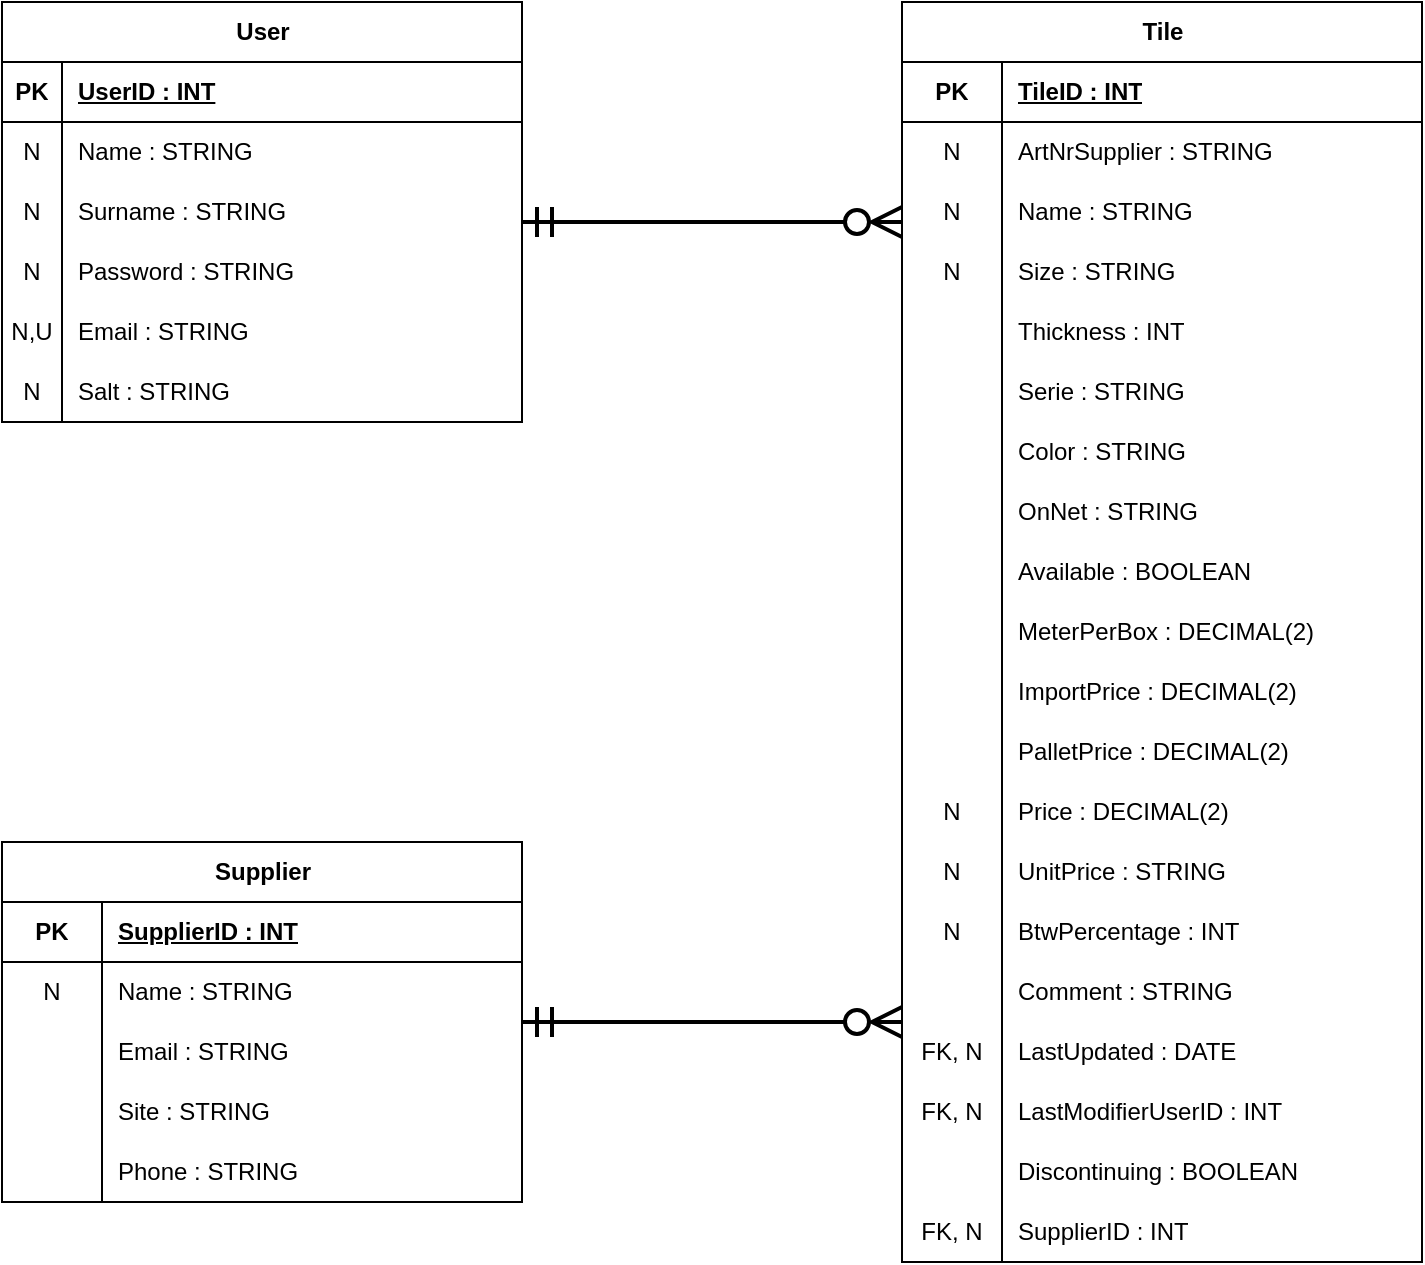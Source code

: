 <mxfile version="21.8.1" type="device" pages="2">
  <diagram id="mONqnpf4Y58-_6r568Pm" name="DBO">
    <mxGraphModel dx="1687" dy="892" grid="1" gridSize="10" guides="1" tooltips="1" connect="1" arrows="1" fold="1" page="1" pageScale="1" pageWidth="850" pageHeight="1100" math="0" shadow="0">
      <root>
        <mxCell id="0" />
        <mxCell id="1" parent="0" />
        <mxCell id="lxmhpxsaurGUJbVyjQE0-1" value="User&lt;br&gt;" style="shape=table;startSize=30;container=1;collapsible=1;childLayout=tableLayout;fixedRows=1;rowLines=0;fontStyle=1;align=center;resizeLast=1;html=1;" parent="1" vertex="1">
          <mxGeometry x="60" y="120" width="260" height="210" as="geometry">
            <mxRectangle x="400" y="30" width="70" height="30" as="alternateBounds" />
          </mxGeometry>
        </mxCell>
        <mxCell id="lxmhpxsaurGUJbVyjQE0-2" value="" style="shape=tableRow;horizontal=0;startSize=0;swimlaneHead=0;swimlaneBody=0;fillColor=none;collapsible=0;dropTarget=0;points=[[0,0.5],[1,0.5]];portConstraint=eastwest;top=0;left=0;right=0;bottom=1;" parent="lxmhpxsaurGUJbVyjQE0-1" vertex="1">
          <mxGeometry y="30" width="260" height="30" as="geometry" />
        </mxCell>
        <mxCell id="lxmhpxsaurGUJbVyjQE0-3" value="PK" style="shape=partialRectangle;connectable=0;fillColor=none;top=0;left=0;bottom=0;right=0;fontStyle=1;overflow=hidden;whiteSpace=wrap;html=1;" parent="lxmhpxsaurGUJbVyjQE0-2" vertex="1">
          <mxGeometry width="30" height="30" as="geometry">
            <mxRectangle width="30" height="30" as="alternateBounds" />
          </mxGeometry>
        </mxCell>
        <mxCell id="lxmhpxsaurGUJbVyjQE0-4" value="UserID : INT" style="shape=partialRectangle;connectable=0;fillColor=none;top=0;left=0;bottom=0;right=0;align=left;spacingLeft=6;fontStyle=5;overflow=hidden;whiteSpace=wrap;html=1;" parent="lxmhpxsaurGUJbVyjQE0-2" vertex="1">
          <mxGeometry x="30" width="230" height="30" as="geometry">
            <mxRectangle width="230" height="30" as="alternateBounds" />
          </mxGeometry>
        </mxCell>
        <mxCell id="lxmhpxsaurGUJbVyjQE0-5" value="" style="shape=tableRow;horizontal=0;startSize=0;swimlaneHead=0;swimlaneBody=0;fillColor=none;collapsible=0;dropTarget=0;points=[[0,0.5],[1,0.5]];portConstraint=eastwest;top=0;left=0;right=0;bottom=0;" parent="lxmhpxsaurGUJbVyjQE0-1" vertex="1">
          <mxGeometry y="60" width="260" height="30" as="geometry" />
        </mxCell>
        <mxCell id="lxmhpxsaurGUJbVyjQE0-6" value="N" style="shape=partialRectangle;connectable=0;fillColor=none;top=0;left=0;bottom=0;right=0;editable=1;overflow=hidden;whiteSpace=wrap;html=1;" parent="lxmhpxsaurGUJbVyjQE0-5" vertex="1">
          <mxGeometry width="30" height="30" as="geometry">
            <mxRectangle width="30" height="30" as="alternateBounds" />
          </mxGeometry>
        </mxCell>
        <mxCell id="lxmhpxsaurGUJbVyjQE0-7" value="Name : STRING" style="shape=partialRectangle;connectable=0;fillColor=none;top=0;left=0;bottom=0;right=0;align=left;spacingLeft=6;overflow=hidden;whiteSpace=wrap;html=1;" parent="lxmhpxsaurGUJbVyjQE0-5" vertex="1">
          <mxGeometry x="30" width="230" height="30" as="geometry">
            <mxRectangle width="230" height="30" as="alternateBounds" />
          </mxGeometry>
        </mxCell>
        <mxCell id="lxmhpxsaurGUJbVyjQE0-17" value="" style="shape=tableRow;horizontal=0;startSize=0;swimlaneHead=0;swimlaneBody=0;fillColor=none;collapsible=0;dropTarget=0;points=[[0,0.5],[1,0.5]];portConstraint=eastwest;top=0;left=0;right=0;bottom=0;" parent="lxmhpxsaurGUJbVyjQE0-1" vertex="1">
          <mxGeometry y="90" width="260" height="30" as="geometry" />
        </mxCell>
        <mxCell id="lxmhpxsaurGUJbVyjQE0-18" value="N" style="shape=partialRectangle;connectable=0;fillColor=none;top=0;left=0;bottom=0;right=0;editable=1;overflow=hidden;whiteSpace=wrap;html=1;" parent="lxmhpxsaurGUJbVyjQE0-17" vertex="1">
          <mxGeometry width="30" height="30" as="geometry">
            <mxRectangle width="30" height="30" as="alternateBounds" />
          </mxGeometry>
        </mxCell>
        <mxCell id="lxmhpxsaurGUJbVyjQE0-19" value="Surname : STRING" style="shape=partialRectangle;connectable=0;fillColor=none;top=0;left=0;bottom=0;right=0;align=left;spacingLeft=6;overflow=hidden;whiteSpace=wrap;html=1;" parent="lxmhpxsaurGUJbVyjQE0-17" vertex="1">
          <mxGeometry x="30" width="230" height="30" as="geometry">
            <mxRectangle width="230" height="30" as="alternateBounds" />
          </mxGeometry>
        </mxCell>
        <mxCell id="lxmhpxsaurGUJbVyjQE0-8" value="" style="shape=tableRow;horizontal=0;startSize=0;swimlaneHead=0;swimlaneBody=0;fillColor=none;collapsible=0;dropTarget=0;points=[[0,0.5],[1,0.5]];portConstraint=eastwest;top=0;left=0;right=0;bottom=0;" parent="lxmhpxsaurGUJbVyjQE0-1" vertex="1">
          <mxGeometry y="120" width="260" height="30" as="geometry" />
        </mxCell>
        <mxCell id="lxmhpxsaurGUJbVyjQE0-9" value="N" style="shape=partialRectangle;connectable=0;fillColor=none;top=0;left=0;bottom=0;right=0;editable=1;overflow=hidden;whiteSpace=wrap;html=1;" parent="lxmhpxsaurGUJbVyjQE0-8" vertex="1">
          <mxGeometry width="30" height="30" as="geometry">
            <mxRectangle width="30" height="30" as="alternateBounds" />
          </mxGeometry>
        </mxCell>
        <mxCell id="lxmhpxsaurGUJbVyjQE0-10" value="Password : STRING" style="shape=partialRectangle;connectable=0;fillColor=none;top=0;left=0;bottom=0;right=0;align=left;spacingLeft=6;overflow=hidden;whiteSpace=wrap;html=1;" parent="lxmhpxsaurGUJbVyjQE0-8" vertex="1">
          <mxGeometry x="30" width="230" height="30" as="geometry">
            <mxRectangle width="230" height="30" as="alternateBounds" />
          </mxGeometry>
        </mxCell>
        <mxCell id="lxmhpxsaurGUJbVyjQE0-11" value="" style="shape=tableRow;horizontal=0;startSize=0;swimlaneHead=0;swimlaneBody=0;fillColor=none;collapsible=0;dropTarget=0;points=[[0,0.5],[1,0.5]];portConstraint=eastwest;top=0;left=0;right=0;bottom=0;" parent="lxmhpxsaurGUJbVyjQE0-1" vertex="1">
          <mxGeometry y="150" width="260" height="30" as="geometry" />
        </mxCell>
        <mxCell id="lxmhpxsaurGUJbVyjQE0-12" value="N,U" style="shape=partialRectangle;connectable=0;fillColor=none;top=0;left=0;bottom=0;right=0;editable=1;overflow=hidden;whiteSpace=wrap;html=1;" parent="lxmhpxsaurGUJbVyjQE0-11" vertex="1">
          <mxGeometry width="30" height="30" as="geometry">
            <mxRectangle width="30" height="30" as="alternateBounds" />
          </mxGeometry>
        </mxCell>
        <mxCell id="lxmhpxsaurGUJbVyjQE0-13" value="Email : STRING" style="shape=partialRectangle;connectable=0;fillColor=none;top=0;left=0;bottom=0;right=0;align=left;spacingLeft=6;overflow=hidden;whiteSpace=wrap;html=1;" parent="lxmhpxsaurGUJbVyjQE0-11" vertex="1">
          <mxGeometry x="30" width="230" height="30" as="geometry">
            <mxRectangle width="230" height="30" as="alternateBounds" />
          </mxGeometry>
        </mxCell>
        <mxCell id="s_rzwVomYTN8S1_hW7fF-1" value="" style="shape=tableRow;horizontal=0;startSize=0;swimlaneHead=0;swimlaneBody=0;fillColor=none;collapsible=0;dropTarget=0;points=[[0,0.5],[1,0.5]];portConstraint=eastwest;top=0;left=0;right=0;bottom=0;" parent="lxmhpxsaurGUJbVyjQE0-1" vertex="1">
          <mxGeometry y="180" width="260" height="30" as="geometry" />
        </mxCell>
        <mxCell id="s_rzwVomYTN8S1_hW7fF-2" value="N" style="shape=partialRectangle;connectable=0;fillColor=none;top=0;left=0;bottom=0;right=0;editable=1;overflow=hidden;whiteSpace=wrap;html=1;" parent="s_rzwVomYTN8S1_hW7fF-1" vertex="1">
          <mxGeometry width="30" height="30" as="geometry">
            <mxRectangle width="30" height="30" as="alternateBounds" />
          </mxGeometry>
        </mxCell>
        <mxCell id="s_rzwVomYTN8S1_hW7fF-3" value="Salt : STRING" style="shape=partialRectangle;connectable=0;fillColor=none;top=0;left=0;bottom=0;right=0;align=left;spacingLeft=6;overflow=hidden;whiteSpace=wrap;html=1;" parent="s_rzwVomYTN8S1_hW7fF-1" vertex="1">
          <mxGeometry x="30" width="230" height="30" as="geometry">
            <mxRectangle width="230" height="30" as="alternateBounds" />
          </mxGeometry>
        </mxCell>
        <mxCell id="M0cXfHnPC7Q0FIV9fCA6-1" value="Tile" style="shape=table;startSize=30;container=1;collapsible=1;childLayout=tableLayout;fixedRows=1;rowLines=0;fontStyle=1;align=center;resizeLast=1;html=1;" parent="1" vertex="1">
          <mxGeometry x="510" y="120" width="260" height="630" as="geometry">
            <mxRectangle x="400" y="30" width="70" height="30" as="alternateBounds" />
          </mxGeometry>
        </mxCell>
        <mxCell id="M0cXfHnPC7Q0FIV9fCA6-2" value="" style="shape=tableRow;horizontal=0;startSize=0;swimlaneHead=0;swimlaneBody=0;fillColor=none;collapsible=0;dropTarget=0;points=[[0,0.5],[1,0.5]];portConstraint=eastwest;top=0;left=0;right=0;bottom=1;" parent="M0cXfHnPC7Q0FIV9fCA6-1" vertex="1">
          <mxGeometry y="30" width="260" height="30" as="geometry" />
        </mxCell>
        <mxCell id="M0cXfHnPC7Q0FIV9fCA6-3" value="PK" style="shape=partialRectangle;connectable=0;fillColor=none;top=0;left=0;bottom=0;right=0;fontStyle=1;overflow=hidden;whiteSpace=wrap;html=1;" parent="M0cXfHnPC7Q0FIV9fCA6-2" vertex="1">
          <mxGeometry width="50" height="30" as="geometry">
            <mxRectangle width="50" height="30" as="alternateBounds" />
          </mxGeometry>
        </mxCell>
        <mxCell id="M0cXfHnPC7Q0FIV9fCA6-4" value="TileID : INT" style="shape=partialRectangle;connectable=0;fillColor=none;top=0;left=0;bottom=0;right=0;align=left;spacingLeft=6;fontStyle=5;overflow=hidden;whiteSpace=wrap;html=1;" parent="M0cXfHnPC7Q0FIV9fCA6-2" vertex="1">
          <mxGeometry x="50" width="210" height="30" as="geometry">
            <mxRectangle width="210" height="30" as="alternateBounds" />
          </mxGeometry>
        </mxCell>
        <mxCell id="M0cXfHnPC7Q0FIV9fCA6-5" value="" style="shape=tableRow;horizontal=0;startSize=0;swimlaneHead=0;swimlaneBody=0;fillColor=none;collapsible=0;dropTarget=0;points=[[0,0.5],[1,0.5]];portConstraint=eastwest;top=0;left=0;right=0;bottom=0;" parent="M0cXfHnPC7Q0FIV9fCA6-1" vertex="1">
          <mxGeometry y="60" width="260" height="30" as="geometry" />
        </mxCell>
        <mxCell id="M0cXfHnPC7Q0FIV9fCA6-6" value="N" style="shape=partialRectangle;connectable=0;fillColor=none;top=0;left=0;bottom=0;right=0;editable=1;overflow=hidden;whiteSpace=wrap;html=1;" parent="M0cXfHnPC7Q0FIV9fCA6-5" vertex="1">
          <mxGeometry width="50" height="30" as="geometry">
            <mxRectangle width="50" height="30" as="alternateBounds" />
          </mxGeometry>
        </mxCell>
        <mxCell id="M0cXfHnPC7Q0FIV9fCA6-7" value="ArtNrSupplier : STRING" style="shape=partialRectangle;connectable=0;fillColor=none;top=0;left=0;bottom=0;right=0;align=left;spacingLeft=6;overflow=hidden;whiteSpace=wrap;html=1;" parent="M0cXfHnPC7Q0FIV9fCA6-5" vertex="1">
          <mxGeometry x="50" width="210" height="30" as="geometry">
            <mxRectangle width="210" height="30" as="alternateBounds" />
          </mxGeometry>
        </mxCell>
        <mxCell id="M0cXfHnPC7Q0FIV9fCA6-11" value="" style="shape=tableRow;horizontal=0;startSize=0;swimlaneHead=0;swimlaneBody=0;fillColor=none;collapsible=0;dropTarget=0;points=[[0,0.5],[1,0.5]];portConstraint=eastwest;top=0;left=0;right=0;bottom=0;" parent="M0cXfHnPC7Q0FIV9fCA6-1" vertex="1">
          <mxGeometry y="90" width="260" height="30" as="geometry" />
        </mxCell>
        <mxCell id="M0cXfHnPC7Q0FIV9fCA6-12" value="N" style="shape=partialRectangle;connectable=0;fillColor=none;top=0;left=0;bottom=0;right=0;editable=1;overflow=hidden;whiteSpace=wrap;html=1;" parent="M0cXfHnPC7Q0FIV9fCA6-11" vertex="1">
          <mxGeometry width="50" height="30" as="geometry">
            <mxRectangle width="50" height="30" as="alternateBounds" />
          </mxGeometry>
        </mxCell>
        <mxCell id="M0cXfHnPC7Q0FIV9fCA6-13" value="Name : STRING" style="shape=partialRectangle;connectable=0;fillColor=none;top=0;left=0;bottom=0;right=0;align=left;spacingLeft=6;overflow=hidden;whiteSpace=wrap;html=1;" parent="M0cXfHnPC7Q0FIV9fCA6-11" vertex="1">
          <mxGeometry x="50" width="210" height="30" as="geometry">
            <mxRectangle width="210" height="30" as="alternateBounds" />
          </mxGeometry>
        </mxCell>
        <mxCell id="M0cXfHnPC7Q0FIV9fCA6-14" value="" style="shape=tableRow;horizontal=0;startSize=0;swimlaneHead=0;swimlaneBody=0;fillColor=none;collapsible=0;dropTarget=0;points=[[0,0.5],[1,0.5]];portConstraint=eastwest;top=0;left=0;right=0;bottom=0;" parent="M0cXfHnPC7Q0FIV9fCA6-1" vertex="1">
          <mxGeometry y="120" width="260" height="30" as="geometry" />
        </mxCell>
        <mxCell id="M0cXfHnPC7Q0FIV9fCA6-15" value="N" style="shape=partialRectangle;connectable=0;fillColor=none;top=0;left=0;bottom=0;right=0;editable=1;overflow=hidden;whiteSpace=wrap;html=1;" parent="M0cXfHnPC7Q0FIV9fCA6-14" vertex="1">
          <mxGeometry width="50" height="30" as="geometry">
            <mxRectangle width="50" height="30" as="alternateBounds" />
          </mxGeometry>
        </mxCell>
        <mxCell id="M0cXfHnPC7Q0FIV9fCA6-16" value="Size : STRING" style="shape=partialRectangle;connectable=0;fillColor=none;top=0;left=0;bottom=0;right=0;align=left;spacingLeft=6;overflow=hidden;whiteSpace=wrap;html=1;" parent="M0cXfHnPC7Q0FIV9fCA6-14" vertex="1">
          <mxGeometry x="50" width="210" height="30" as="geometry">
            <mxRectangle width="210" height="30" as="alternateBounds" />
          </mxGeometry>
        </mxCell>
        <mxCell id="M0cXfHnPC7Q0FIV9fCA6-17" value="" style="shape=tableRow;horizontal=0;startSize=0;swimlaneHead=0;swimlaneBody=0;fillColor=none;collapsible=0;dropTarget=0;points=[[0,0.5],[1,0.5]];portConstraint=eastwest;top=0;left=0;right=0;bottom=0;" parent="M0cXfHnPC7Q0FIV9fCA6-1" vertex="1">
          <mxGeometry y="150" width="260" height="30" as="geometry" />
        </mxCell>
        <mxCell id="M0cXfHnPC7Q0FIV9fCA6-18" value="" style="shape=partialRectangle;connectable=0;fillColor=none;top=0;left=0;bottom=0;right=0;editable=1;overflow=hidden;whiteSpace=wrap;html=1;" parent="M0cXfHnPC7Q0FIV9fCA6-17" vertex="1">
          <mxGeometry width="50" height="30" as="geometry">
            <mxRectangle width="50" height="30" as="alternateBounds" />
          </mxGeometry>
        </mxCell>
        <mxCell id="M0cXfHnPC7Q0FIV9fCA6-19" value="Thickness : INT" style="shape=partialRectangle;connectable=0;fillColor=none;top=0;left=0;bottom=0;right=0;align=left;spacingLeft=6;overflow=hidden;whiteSpace=wrap;html=1;" parent="M0cXfHnPC7Q0FIV9fCA6-17" vertex="1">
          <mxGeometry x="50" width="210" height="30" as="geometry">
            <mxRectangle width="210" height="30" as="alternateBounds" />
          </mxGeometry>
        </mxCell>
        <mxCell id="M0cXfHnPC7Q0FIV9fCA6-8" value="" style="shape=tableRow;horizontal=0;startSize=0;swimlaneHead=0;swimlaneBody=0;fillColor=none;collapsible=0;dropTarget=0;points=[[0,0.5],[1,0.5]];portConstraint=eastwest;top=0;left=0;right=0;bottom=0;" parent="M0cXfHnPC7Q0FIV9fCA6-1" vertex="1">
          <mxGeometry y="180" width="260" height="30" as="geometry" />
        </mxCell>
        <mxCell id="M0cXfHnPC7Q0FIV9fCA6-9" value="" style="shape=partialRectangle;connectable=0;fillColor=none;top=0;left=0;bottom=0;right=0;editable=1;overflow=hidden;whiteSpace=wrap;html=1;" parent="M0cXfHnPC7Q0FIV9fCA6-8" vertex="1">
          <mxGeometry width="50" height="30" as="geometry">
            <mxRectangle width="50" height="30" as="alternateBounds" />
          </mxGeometry>
        </mxCell>
        <mxCell id="M0cXfHnPC7Q0FIV9fCA6-10" value="Serie : STRING" style="shape=partialRectangle;connectable=0;fillColor=none;top=0;left=0;bottom=0;right=0;align=left;spacingLeft=6;overflow=hidden;whiteSpace=wrap;html=1;" parent="M0cXfHnPC7Q0FIV9fCA6-8" vertex="1">
          <mxGeometry x="50" width="210" height="30" as="geometry">
            <mxRectangle width="210" height="30" as="alternateBounds" />
          </mxGeometry>
        </mxCell>
        <mxCell id="soQ4tImTyWgXi16hArGn-4" value="" style="shape=tableRow;horizontal=0;startSize=0;swimlaneHead=0;swimlaneBody=0;fillColor=none;collapsible=0;dropTarget=0;points=[[0,0.5],[1,0.5]];portConstraint=eastwest;top=0;left=0;right=0;bottom=0;" vertex="1" parent="M0cXfHnPC7Q0FIV9fCA6-1">
          <mxGeometry y="210" width="260" height="30" as="geometry" />
        </mxCell>
        <mxCell id="soQ4tImTyWgXi16hArGn-5" value="" style="shape=partialRectangle;connectable=0;fillColor=none;top=0;left=0;bottom=0;right=0;editable=1;overflow=hidden;whiteSpace=wrap;html=1;" vertex="1" parent="soQ4tImTyWgXi16hArGn-4">
          <mxGeometry width="50" height="30" as="geometry">
            <mxRectangle width="50" height="30" as="alternateBounds" />
          </mxGeometry>
        </mxCell>
        <mxCell id="soQ4tImTyWgXi16hArGn-6" value="Color : STRING" style="shape=partialRectangle;connectable=0;fillColor=none;top=0;left=0;bottom=0;right=0;align=left;spacingLeft=6;overflow=hidden;whiteSpace=wrap;html=1;" vertex="1" parent="soQ4tImTyWgXi16hArGn-4">
          <mxGeometry x="50" width="210" height="30" as="geometry">
            <mxRectangle width="210" height="30" as="alternateBounds" />
          </mxGeometry>
        </mxCell>
        <mxCell id="pH_L62Jm4W6LPPMjTFxo-1" value="" style="shape=tableRow;horizontal=0;startSize=0;swimlaneHead=0;swimlaneBody=0;fillColor=none;collapsible=0;dropTarget=0;points=[[0,0.5],[1,0.5]];portConstraint=eastwest;top=0;left=0;right=0;bottom=0;" parent="M0cXfHnPC7Q0FIV9fCA6-1" vertex="1">
          <mxGeometry y="240" width="260" height="30" as="geometry" />
        </mxCell>
        <mxCell id="pH_L62Jm4W6LPPMjTFxo-2" value="" style="shape=partialRectangle;connectable=0;fillColor=none;top=0;left=0;bottom=0;right=0;editable=1;overflow=hidden;whiteSpace=wrap;html=1;" parent="pH_L62Jm4W6LPPMjTFxo-1" vertex="1">
          <mxGeometry width="50" height="30" as="geometry">
            <mxRectangle width="50" height="30" as="alternateBounds" />
          </mxGeometry>
        </mxCell>
        <mxCell id="pH_L62Jm4W6LPPMjTFxo-3" value="OnNet : STRING" style="shape=partialRectangle;connectable=0;fillColor=none;top=0;left=0;bottom=0;right=0;align=left;spacingLeft=6;overflow=hidden;whiteSpace=wrap;html=1;" parent="pH_L62Jm4W6LPPMjTFxo-1" vertex="1">
          <mxGeometry x="50" width="210" height="30" as="geometry">
            <mxRectangle width="210" height="30" as="alternateBounds" />
          </mxGeometry>
        </mxCell>
        <mxCell id="pH_L62Jm4W6LPPMjTFxo-4" value="" style="shape=tableRow;horizontal=0;startSize=0;swimlaneHead=0;swimlaneBody=0;fillColor=none;collapsible=0;dropTarget=0;points=[[0,0.5],[1,0.5]];portConstraint=eastwest;top=0;left=0;right=0;bottom=0;" parent="M0cXfHnPC7Q0FIV9fCA6-1" vertex="1">
          <mxGeometry y="270" width="260" height="30" as="geometry" />
        </mxCell>
        <mxCell id="pH_L62Jm4W6LPPMjTFxo-5" value="" style="shape=partialRectangle;connectable=0;fillColor=none;top=0;left=0;bottom=0;right=0;editable=1;overflow=hidden;whiteSpace=wrap;html=1;" parent="pH_L62Jm4W6LPPMjTFxo-4" vertex="1">
          <mxGeometry width="50" height="30" as="geometry">
            <mxRectangle width="50" height="30" as="alternateBounds" />
          </mxGeometry>
        </mxCell>
        <mxCell id="pH_L62Jm4W6LPPMjTFxo-6" value="Available : BOOLEAN" style="shape=partialRectangle;connectable=0;fillColor=none;top=0;left=0;bottom=0;right=0;align=left;spacingLeft=6;overflow=hidden;whiteSpace=wrap;html=1;" parent="pH_L62Jm4W6LPPMjTFxo-4" vertex="1">
          <mxGeometry x="50" width="210" height="30" as="geometry">
            <mxRectangle width="210" height="30" as="alternateBounds" />
          </mxGeometry>
        </mxCell>
        <mxCell id="pH_L62Jm4W6LPPMjTFxo-7" value="" style="shape=tableRow;horizontal=0;startSize=0;swimlaneHead=0;swimlaneBody=0;fillColor=none;collapsible=0;dropTarget=0;points=[[0,0.5],[1,0.5]];portConstraint=eastwest;top=0;left=0;right=0;bottom=0;" parent="M0cXfHnPC7Q0FIV9fCA6-1" vertex="1">
          <mxGeometry y="300" width="260" height="30" as="geometry" />
        </mxCell>
        <mxCell id="pH_L62Jm4W6LPPMjTFxo-8" value="" style="shape=partialRectangle;connectable=0;fillColor=none;top=0;left=0;bottom=0;right=0;editable=1;overflow=hidden;whiteSpace=wrap;html=1;" parent="pH_L62Jm4W6LPPMjTFxo-7" vertex="1">
          <mxGeometry width="50" height="30" as="geometry">
            <mxRectangle width="50" height="30" as="alternateBounds" />
          </mxGeometry>
        </mxCell>
        <mxCell id="pH_L62Jm4W6LPPMjTFxo-9" value="MeterPerBox : DECIMAL(2)" style="shape=partialRectangle;connectable=0;fillColor=none;top=0;left=0;bottom=0;right=0;align=left;spacingLeft=6;overflow=hidden;whiteSpace=wrap;html=1;" parent="pH_L62Jm4W6LPPMjTFxo-7" vertex="1">
          <mxGeometry x="50" width="210" height="30" as="geometry">
            <mxRectangle width="210" height="30" as="alternateBounds" />
          </mxGeometry>
        </mxCell>
        <mxCell id="pH_L62Jm4W6LPPMjTFxo-10" value="" style="shape=tableRow;horizontal=0;startSize=0;swimlaneHead=0;swimlaneBody=0;fillColor=none;collapsible=0;dropTarget=0;points=[[0,0.5],[1,0.5]];portConstraint=eastwest;top=0;left=0;right=0;bottom=0;" parent="M0cXfHnPC7Q0FIV9fCA6-1" vertex="1">
          <mxGeometry y="330" width="260" height="30" as="geometry" />
        </mxCell>
        <mxCell id="pH_L62Jm4W6LPPMjTFxo-11" value="" style="shape=partialRectangle;connectable=0;fillColor=none;top=0;left=0;bottom=0;right=0;editable=1;overflow=hidden;whiteSpace=wrap;html=1;" parent="pH_L62Jm4W6LPPMjTFxo-10" vertex="1">
          <mxGeometry width="50" height="30" as="geometry">
            <mxRectangle width="50" height="30" as="alternateBounds" />
          </mxGeometry>
        </mxCell>
        <mxCell id="pH_L62Jm4W6LPPMjTFxo-12" value="ImportPrice : DECIMAL(2)" style="shape=partialRectangle;connectable=0;fillColor=none;top=0;left=0;bottom=0;right=0;align=left;spacingLeft=6;overflow=hidden;whiteSpace=wrap;html=1;" parent="pH_L62Jm4W6LPPMjTFxo-10" vertex="1">
          <mxGeometry x="50" width="210" height="30" as="geometry">
            <mxRectangle width="210" height="30" as="alternateBounds" />
          </mxGeometry>
        </mxCell>
        <mxCell id="pH_L62Jm4W6LPPMjTFxo-13" value="" style="shape=tableRow;horizontal=0;startSize=0;swimlaneHead=0;swimlaneBody=0;fillColor=none;collapsible=0;dropTarget=0;points=[[0,0.5],[1,0.5]];portConstraint=eastwest;top=0;left=0;right=0;bottom=0;" parent="M0cXfHnPC7Q0FIV9fCA6-1" vertex="1">
          <mxGeometry y="360" width="260" height="30" as="geometry" />
        </mxCell>
        <mxCell id="pH_L62Jm4W6LPPMjTFxo-14" value="" style="shape=partialRectangle;connectable=0;fillColor=none;top=0;left=0;bottom=0;right=0;editable=1;overflow=hidden;whiteSpace=wrap;html=1;" parent="pH_L62Jm4W6LPPMjTFxo-13" vertex="1">
          <mxGeometry width="50" height="30" as="geometry">
            <mxRectangle width="50" height="30" as="alternateBounds" />
          </mxGeometry>
        </mxCell>
        <mxCell id="pH_L62Jm4W6LPPMjTFxo-15" value="PalletPrice : DECIMAL(2)" style="shape=partialRectangle;connectable=0;fillColor=none;top=0;left=0;bottom=0;right=0;align=left;spacingLeft=6;overflow=hidden;whiteSpace=wrap;html=1;" parent="pH_L62Jm4W6LPPMjTFxo-13" vertex="1">
          <mxGeometry x="50" width="210" height="30" as="geometry">
            <mxRectangle width="210" height="30" as="alternateBounds" />
          </mxGeometry>
        </mxCell>
        <mxCell id="pH_L62Jm4W6LPPMjTFxo-16" value="" style="shape=tableRow;horizontal=0;startSize=0;swimlaneHead=0;swimlaneBody=0;fillColor=none;collapsible=0;dropTarget=0;points=[[0,0.5],[1,0.5]];portConstraint=eastwest;top=0;left=0;right=0;bottom=0;" parent="M0cXfHnPC7Q0FIV9fCA6-1" vertex="1">
          <mxGeometry y="390" width="260" height="30" as="geometry" />
        </mxCell>
        <mxCell id="pH_L62Jm4W6LPPMjTFxo-17" value="N" style="shape=partialRectangle;connectable=0;fillColor=none;top=0;left=0;bottom=0;right=0;editable=1;overflow=hidden;whiteSpace=wrap;html=1;" parent="pH_L62Jm4W6LPPMjTFxo-16" vertex="1">
          <mxGeometry width="50" height="30" as="geometry">
            <mxRectangle width="50" height="30" as="alternateBounds" />
          </mxGeometry>
        </mxCell>
        <mxCell id="pH_L62Jm4W6LPPMjTFxo-18" value="Price : DECIMAL(2)" style="shape=partialRectangle;connectable=0;fillColor=none;top=0;left=0;bottom=0;right=0;align=left;spacingLeft=6;overflow=hidden;whiteSpace=wrap;html=1;" parent="pH_L62Jm4W6LPPMjTFxo-16" vertex="1">
          <mxGeometry x="50" width="210" height="30" as="geometry">
            <mxRectangle width="210" height="30" as="alternateBounds" />
          </mxGeometry>
        </mxCell>
        <mxCell id="pH_L62Jm4W6LPPMjTFxo-19" value="" style="shape=tableRow;horizontal=0;startSize=0;swimlaneHead=0;swimlaneBody=0;fillColor=none;collapsible=0;dropTarget=0;points=[[0,0.5],[1,0.5]];portConstraint=eastwest;top=0;left=0;right=0;bottom=0;" parent="M0cXfHnPC7Q0FIV9fCA6-1" vertex="1">
          <mxGeometry y="420" width="260" height="30" as="geometry" />
        </mxCell>
        <mxCell id="pH_L62Jm4W6LPPMjTFxo-20" value="N" style="shape=partialRectangle;connectable=0;fillColor=none;top=0;left=0;bottom=0;right=0;editable=1;overflow=hidden;whiteSpace=wrap;html=1;" parent="pH_L62Jm4W6LPPMjTFxo-19" vertex="1">
          <mxGeometry width="50" height="30" as="geometry">
            <mxRectangle width="50" height="30" as="alternateBounds" />
          </mxGeometry>
        </mxCell>
        <mxCell id="pH_L62Jm4W6LPPMjTFxo-21" value="UnitPrice : STRING" style="shape=partialRectangle;connectable=0;fillColor=none;top=0;left=0;bottom=0;right=0;align=left;spacingLeft=6;overflow=hidden;whiteSpace=wrap;html=1;" parent="pH_L62Jm4W6LPPMjTFxo-19" vertex="1">
          <mxGeometry x="50" width="210" height="30" as="geometry">
            <mxRectangle width="210" height="30" as="alternateBounds" />
          </mxGeometry>
        </mxCell>
        <mxCell id="pH_L62Jm4W6LPPMjTFxo-22" value="" style="shape=tableRow;horizontal=0;startSize=0;swimlaneHead=0;swimlaneBody=0;fillColor=none;collapsible=0;dropTarget=0;points=[[0,0.5],[1,0.5]];portConstraint=eastwest;top=0;left=0;right=0;bottom=0;" parent="M0cXfHnPC7Q0FIV9fCA6-1" vertex="1">
          <mxGeometry y="450" width="260" height="30" as="geometry" />
        </mxCell>
        <mxCell id="pH_L62Jm4W6LPPMjTFxo-23" value="N" style="shape=partialRectangle;connectable=0;fillColor=none;top=0;left=0;bottom=0;right=0;editable=1;overflow=hidden;whiteSpace=wrap;html=1;" parent="pH_L62Jm4W6LPPMjTFxo-22" vertex="1">
          <mxGeometry width="50" height="30" as="geometry">
            <mxRectangle width="50" height="30" as="alternateBounds" />
          </mxGeometry>
        </mxCell>
        <mxCell id="pH_L62Jm4W6LPPMjTFxo-24" value="BtwPercentage : INT" style="shape=partialRectangle;connectable=0;fillColor=none;top=0;left=0;bottom=0;right=0;align=left;spacingLeft=6;overflow=hidden;whiteSpace=wrap;html=1;" parent="pH_L62Jm4W6LPPMjTFxo-22" vertex="1">
          <mxGeometry x="50" width="210" height="30" as="geometry">
            <mxRectangle width="210" height="30" as="alternateBounds" />
          </mxGeometry>
        </mxCell>
        <mxCell id="pH_L62Jm4W6LPPMjTFxo-25" value="" style="shape=tableRow;horizontal=0;startSize=0;swimlaneHead=0;swimlaneBody=0;fillColor=none;collapsible=0;dropTarget=0;points=[[0,0.5],[1,0.5]];portConstraint=eastwest;top=0;left=0;right=0;bottom=0;" parent="M0cXfHnPC7Q0FIV9fCA6-1" vertex="1">
          <mxGeometry y="480" width="260" height="30" as="geometry" />
        </mxCell>
        <mxCell id="pH_L62Jm4W6LPPMjTFxo-26" value="" style="shape=partialRectangle;connectable=0;fillColor=none;top=0;left=0;bottom=0;right=0;editable=1;overflow=hidden;whiteSpace=wrap;html=1;" parent="pH_L62Jm4W6LPPMjTFxo-25" vertex="1">
          <mxGeometry width="50" height="30" as="geometry">
            <mxRectangle width="50" height="30" as="alternateBounds" />
          </mxGeometry>
        </mxCell>
        <mxCell id="pH_L62Jm4W6LPPMjTFxo-27" value="Comment : STRING" style="shape=partialRectangle;connectable=0;fillColor=none;top=0;left=0;bottom=0;right=0;align=left;spacingLeft=6;overflow=hidden;whiteSpace=wrap;html=1;" parent="pH_L62Jm4W6LPPMjTFxo-25" vertex="1">
          <mxGeometry x="50" width="210" height="30" as="geometry">
            <mxRectangle width="210" height="30" as="alternateBounds" />
          </mxGeometry>
        </mxCell>
        <mxCell id="-zyqjVE0c-xGGt9s3BGD-1" value="" style="shape=tableRow;horizontal=0;startSize=0;swimlaneHead=0;swimlaneBody=0;fillColor=none;collapsible=0;dropTarget=0;points=[[0,0.5],[1,0.5]];portConstraint=eastwest;top=0;left=0;right=0;bottom=0;" parent="M0cXfHnPC7Q0FIV9fCA6-1" vertex="1">
          <mxGeometry y="510" width="260" height="30" as="geometry" />
        </mxCell>
        <mxCell id="-zyqjVE0c-xGGt9s3BGD-2" value="FK, N" style="shape=partialRectangle;connectable=0;fillColor=none;top=0;left=0;bottom=0;right=0;editable=1;overflow=hidden;whiteSpace=wrap;html=1;" parent="-zyqjVE0c-xGGt9s3BGD-1" vertex="1">
          <mxGeometry width="50" height="30" as="geometry">
            <mxRectangle width="50" height="30" as="alternateBounds" />
          </mxGeometry>
        </mxCell>
        <mxCell id="-zyqjVE0c-xGGt9s3BGD-3" value="LastUpdated : DATE" style="shape=partialRectangle;connectable=0;fillColor=none;top=0;left=0;bottom=0;right=0;align=left;spacingLeft=6;overflow=hidden;whiteSpace=wrap;html=1;" parent="-zyqjVE0c-xGGt9s3BGD-1" vertex="1">
          <mxGeometry x="50" width="210" height="30" as="geometry">
            <mxRectangle width="210" height="30" as="alternateBounds" />
          </mxGeometry>
        </mxCell>
        <mxCell id="-zyqjVE0c-xGGt9s3BGD-4" value="" style="shape=tableRow;horizontal=0;startSize=0;swimlaneHead=0;swimlaneBody=0;fillColor=none;collapsible=0;dropTarget=0;points=[[0,0.5],[1,0.5]];portConstraint=eastwest;top=0;left=0;right=0;bottom=0;" parent="M0cXfHnPC7Q0FIV9fCA6-1" vertex="1">
          <mxGeometry y="540" width="260" height="30" as="geometry" />
        </mxCell>
        <mxCell id="-zyqjVE0c-xGGt9s3BGD-5" value="FK, N" style="shape=partialRectangle;connectable=0;fillColor=none;top=0;left=0;bottom=0;right=0;editable=1;overflow=hidden;whiteSpace=wrap;html=1;" parent="-zyqjVE0c-xGGt9s3BGD-4" vertex="1">
          <mxGeometry width="50" height="30" as="geometry">
            <mxRectangle width="50" height="30" as="alternateBounds" />
          </mxGeometry>
        </mxCell>
        <mxCell id="-zyqjVE0c-xGGt9s3BGD-6" value="LastModifierUserID : INT" style="shape=partialRectangle;connectable=0;fillColor=none;top=0;left=0;bottom=0;right=0;align=left;spacingLeft=6;overflow=hidden;whiteSpace=wrap;html=1;" parent="-zyqjVE0c-xGGt9s3BGD-4" vertex="1">
          <mxGeometry x="50" width="210" height="30" as="geometry">
            <mxRectangle width="210" height="30" as="alternateBounds" />
          </mxGeometry>
        </mxCell>
        <mxCell id="Eg1NNPnse85KVQNTSVyy-1" value="" style="shape=tableRow;horizontal=0;startSize=0;swimlaneHead=0;swimlaneBody=0;fillColor=none;collapsible=0;dropTarget=0;points=[[0,0.5],[1,0.5]];portConstraint=eastwest;top=0;left=0;right=0;bottom=0;" parent="M0cXfHnPC7Q0FIV9fCA6-1" vertex="1">
          <mxGeometry y="570" width="260" height="30" as="geometry" />
        </mxCell>
        <mxCell id="Eg1NNPnse85KVQNTSVyy-2" value="" style="shape=partialRectangle;connectable=0;fillColor=none;top=0;left=0;bottom=0;right=0;editable=1;overflow=hidden;whiteSpace=wrap;html=1;" parent="Eg1NNPnse85KVQNTSVyy-1" vertex="1">
          <mxGeometry width="50" height="30" as="geometry">
            <mxRectangle width="50" height="30" as="alternateBounds" />
          </mxGeometry>
        </mxCell>
        <mxCell id="Eg1NNPnse85KVQNTSVyy-3" value="Discontinuing : BOOLEAN" style="shape=partialRectangle;connectable=0;fillColor=none;top=0;left=0;bottom=0;right=0;align=left;spacingLeft=6;overflow=hidden;whiteSpace=wrap;html=1;" parent="Eg1NNPnse85KVQNTSVyy-1" vertex="1">
          <mxGeometry x="50" width="210" height="30" as="geometry">
            <mxRectangle width="210" height="30" as="alternateBounds" />
          </mxGeometry>
        </mxCell>
        <mxCell id="soQ4tImTyWgXi16hArGn-1" value="" style="shape=tableRow;horizontal=0;startSize=0;swimlaneHead=0;swimlaneBody=0;fillColor=none;collapsible=0;dropTarget=0;points=[[0,0.5],[1,0.5]];portConstraint=eastwest;top=0;left=0;right=0;bottom=0;" vertex="1" parent="M0cXfHnPC7Q0FIV9fCA6-1">
          <mxGeometry y="600" width="260" height="30" as="geometry" />
        </mxCell>
        <mxCell id="soQ4tImTyWgXi16hArGn-2" value="FK, N" style="shape=partialRectangle;connectable=0;fillColor=none;top=0;left=0;bottom=0;right=0;editable=1;overflow=hidden;whiteSpace=wrap;html=1;" vertex="1" parent="soQ4tImTyWgXi16hArGn-1">
          <mxGeometry width="50" height="30" as="geometry">
            <mxRectangle width="50" height="30" as="alternateBounds" />
          </mxGeometry>
        </mxCell>
        <mxCell id="soQ4tImTyWgXi16hArGn-3" value="SupplierID : INT" style="shape=partialRectangle;connectable=0;fillColor=none;top=0;left=0;bottom=0;right=0;align=left;spacingLeft=6;overflow=hidden;whiteSpace=wrap;html=1;" vertex="1" parent="soQ4tImTyWgXi16hArGn-1">
          <mxGeometry x="50" width="210" height="30" as="geometry">
            <mxRectangle width="210" height="30" as="alternateBounds" />
          </mxGeometry>
        </mxCell>
        <mxCell id="soQ4tImTyWgXi16hArGn-7" value="Supplier" style="shape=table;startSize=30;container=1;collapsible=1;childLayout=tableLayout;fixedRows=1;rowLines=0;fontStyle=1;align=center;resizeLast=1;html=1;" vertex="1" parent="1">
          <mxGeometry x="60" y="540" width="260" height="180" as="geometry">
            <mxRectangle x="400" y="30" width="70" height="30" as="alternateBounds" />
          </mxGeometry>
        </mxCell>
        <mxCell id="soQ4tImTyWgXi16hArGn-8" value="" style="shape=tableRow;horizontal=0;startSize=0;swimlaneHead=0;swimlaneBody=0;fillColor=none;collapsible=0;dropTarget=0;points=[[0,0.5],[1,0.5]];portConstraint=eastwest;top=0;left=0;right=0;bottom=1;" vertex="1" parent="soQ4tImTyWgXi16hArGn-7">
          <mxGeometry y="30" width="260" height="30" as="geometry" />
        </mxCell>
        <mxCell id="soQ4tImTyWgXi16hArGn-9" value="PK" style="shape=partialRectangle;connectable=0;fillColor=none;top=0;left=0;bottom=0;right=0;fontStyle=1;overflow=hidden;whiteSpace=wrap;html=1;" vertex="1" parent="soQ4tImTyWgXi16hArGn-8">
          <mxGeometry width="50" height="30" as="geometry">
            <mxRectangle width="50" height="30" as="alternateBounds" />
          </mxGeometry>
        </mxCell>
        <mxCell id="soQ4tImTyWgXi16hArGn-10" value="SupplierID : INT" style="shape=partialRectangle;connectable=0;fillColor=none;top=0;left=0;bottom=0;right=0;align=left;spacingLeft=6;fontStyle=5;overflow=hidden;whiteSpace=wrap;html=1;" vertex="1" parent="soQ4tImTyWgXi16hArGn-8">
          <mxGeometry x="50" width="210" height="30" as="geometry">
            <mxRectangle width="210" height="30" as="alternateBounds" />
          </mxGeometry>
        </mxCell>
        <mxCell id="soQ4tImTyWgXi16hArGn-14" value="" style="shape=tableRow;horizontal=0;startSize=0;swimlaneHead=0;swimlaneBody=0;fillColor=none;collapsible=0;dropTarget=0;points=[[0,0.5],[1,0.5]];portConstraint=eastwest;top=0;left=0;right=0;bottom=0;" vertex="1" parent="soQ4tImTyWgXi16hArGn-7">
          <mxGeometry y="60" width="260" height="30" as="geometry" />
        </mxCell>
        <mxCell id="soQ4tImTyWgXi16hArGn-15" value="N" style="shape=partialRectangle;connectable=0;fillColor=none;top=0;left=0;bottom=0;right=0;editable=1;overflow=hidden;whiteSpace=wrap;html=1;" vertex="1" parent="soQ4tImTyWgXi16hArGn-14">
          <mxGeometry width="50" height="30" as="geometry">
            <mxRectangle width="50" height="30" as="alternateBounds" />
          </mxGeometry>
        </mxCell>
        <mxCell id="soQ4tImTyWgXi16hArGn-16" value="Name : STRING" style="shape=partialRectangle;connectable=0;fillColor=none;top=0;left=0;bottom=0;right=0;align=left;spacingLeft=6;overflow=hidden;whiteSpace=wrap;html=1;" vertex="1" parent="soQ4tImTyWgXi16hArGn-14">
          <mxGeometry x="50" width="210" height="30" as="geometry">
            <mxRectangle width="210" height="30" as="alternateBounds" />
          </mxGeometry>
        </mxCell>
        <mxCell id="soQ4tImTyWgXi16hArGn-20" value="" style="shape=tableRow;horizontal=0;startSize=0;swimlaneHead=0;swimlaneBody=0;fillColor=none;collapsible=0;dropTarget=0;points=[[0,0.5],[1,0.5]];portConstraint=eastwest;top=0;left=0;right=0;bottom=0;" vertex="1" parent="soQ4tImTyWgXi16hArGn-7">
          <mxGeometry y="90" width="260" height="30" as="geometry" />
        </mxCell>
        <mxCell id="soQ4tImTyWgXi16hArGn-21" value="" style="shape=partialRectangle;connectable=0;fillColor=none;top=0;left=0;bottom=0;right=0;editable=1;overflow=hidden;whiteSpace=wrap;html=1;" vertex="1" parent="soQ4tImTyWgXi16hArGn-20">
          <mxGeometry width="50" height="30" as="geometry">
            <mxRectangle width="50" height="30" as="alternateBounds" />
          </mxGeometry>
        </mxCell>
        <mxCell id="soQ4tImTyWgXi16hArGn-22" value="Email : STRING" style="shape=partialRectangle;connectable=0;fillColor=none;top=0;left=0;bottom=0;right=0;align=left;spacingLeft=6;overflow=hidden;whiteSpace=wrap;html=1;" vertex="1" parent="soQ4tImTyWgXi16hArGn-20">
          <mxGeometry x="50" width="210" height="30" as="geometry">
            <mxRectangle width="210" height="30" as="alternateBounds" />
          </mxGeometry>
        </mxCell>
        <mxCell id="soQ4tImTyWgXi16hArGn-23" value="" style="shape=tableRow;horizontal=0;startSize=0;swimlaneHead=0;swimlaneBody=0;fillColor=none;collapsible=0;dropTarget=0;points=[[0,0.5],[1,0.5]];portConstraint=eastwest;top=0;left=0;right=0;bottom=0;" vertex="1" parent="soQ4tImTyWgXi16hArGn-7">
          <mxGeometry y="120" width="260" height="30" as="geometry" />
        </mxCell>
        <mxCell id="soQ4tImTyWgXi16hArGn-24" value="" style="shape=partialRectangle;connectable=0;fillColor=none;top=0;left=0;bottom=0;right=0;editable=1;overflow=hidden;whiteSpace=wrap;html=1;" vertex="1" parent="soQ4tImTyWgXi16hArGn-23">
          <mxGeometry width="50" height="30" as="geometry">
            <mxRectangle width="50" height="30" as="alternateBounds" />
          </mxGeometry>
        </mxCell>
        <mxCell id="soQ4tImTyWgXi16hArGn-25" value="Site : STRING" style="shape=partialRectangle;connectable=0;fillColor=none;top=0;left=0;bottom=0;right=0;align=left;spacingLeft=6;overflow=hidden;whiteSpace=wrap;html=1;" vertex="1" parent="soQ4tImTyWgXi16hArGn-23">
          <mxGeometry x="50" width="210" height="30" as="geometry">
            <mxRectangle width="210" height="30" as="alternateBounds" />
          </mxGeometry>
        </mxCell>
        <mxCell id="soQ4tImTyWgXi16hArGn-26" value="" style="shape=tableRow;horizontal=0;startSize=0;swimlaneHead=0;swimlaneBody=0;fillColor=none;collapsible=0;dropTarget=0;points=[[0,0.5],[1,0.5]];portConstraint=eastwest;top=0;left=0;right=0;bottom=0;" vertex="1" parent="soQ4tImTyWgXi16hArGn-7">
          <mxGeometry y="150" width="260" height="30" as="geometry" />
        </mxCell>
        <mxCell id="soQ4tImTyWgXi16hArGn-27" value="" style="shape=partialRectangle;connectable=0;fillColor=none;top=0;left=0;bottom=0;right=0;editable=1;overflow=hidden;whiteSpace=wrap;html=1;" vertex="1" parent="soQ4tImTyWgXi16hArGn-26">
          <mxGeometry width="50" height="30" as="geometry">
            <mxRectangle width="50" height="30" as="alternateBounds" />
          </mxGeometry>
        </mxCell>
        <mxCell id="soQ4tImTyWgXi16hArGn-28" value="Phone : STRING" style="shape=partialRectangle;connectable=0;fillColor=none;top=0;left=0;bottom=0;right=0;align=left;spacingLeft=6;overflow=hidden;whiteSpace=wrap;html=1;" vertex="1" parent="soQ4tImTyWgXi16hArGn-26">
          <mxGeometry x="50" width="210" height="30" as="geometry">
            <mxRectangle width="210" height="30" as="alternateBounds" />
          </mxGeometry>
        </mxCell>
        <mxCell id="_2F40KxVgt0nU5WK4zab-42" style="edgeStyle=orthogonalEdgeStyle;rounded=0;orthogonalLoop=1;jettySize=auto;html=1;endArrow=ERzeroToMany;endFill=0;startArrow=ERmandOne;startFill=0;endSize=12;startSize=12;strokeWidth=2;" edge="1" parent="1" source="soQ4tImTyWgXi16hArGn-7" target="M0cXfHnPC7Q0FIV9fCA6-1">
          <mxGeometry relative="1" as="geometry">
            <Array as="points">
              <mxPoint x="460" y="630" />
              <mxPoint x="460" y="630" />
            </Array>
          </mxGeometry>
        </mxCell>
        <mxCell id="_2F40KxVgt0nU5WK4zab-43" style="edgeStyle=orthogonalEdgeStyle;rounded=0;orthogonalLoop=1;jettySize=auto;html=1;endArrow=ERzeroToMany;endFill=0;startArrow=ERmandOne;startFill=0;endSize=12;startSize=12;strokeWidth=2;" edge="1" parent="1" source="lxmhpxsaurGUJbVyjQE0-1" target="M0cXfHnPC7Q0FIV9fCA6-1">
          <mxGeometry relative="1" as="geometry">
            <mxPoint x="330" y="640" as="sourcePoint" />
            <mxPoint x="520" y="640" as="targetPoint" />
            <Array as="points">
              <mxPoint x="460" y="230" />
              <mxPoint x="460" y="230" />
            </Array>
          </mxGeometry>
        </mxCell>
      </root>
    </mxGraphModel>
  </diagram>
  <diagram name="ERD" id="a7904f86-f2b4-8e86-fa97-74104820619b">
    <mxGraphModel dx="1434" dy="758" grid="1" gridSize="10" guides="1" tooltips="1" connect="1" arrows="1" fold="1" page="1" pageScale="1" pageWidth="1100" pageHeight="850" background="none" math="0" shadow="0">
      <root>
        <mxCell id="0" />
        <mxCell id="1" parent="0" />
        <mxCell id="JhtMcRI7Rc4puyziacoW-58" style="edgeStyle=orthogonalEdgeStyle;rounded=0;orthogonalLoop=1;jettySize=auto;html=1;exitX=1;exitY=0.5;exitDx=0;exitDy=0;entryX=0;entryY=0.5;entryDx=0;entryDy=0;" parent="1" source="JhtMcRI7Rc4puyziacoW-50" target="3v6GmyvxDYZkWFG9FIVj-3" edge="1">
          <mxGeometry relative="1" as="geometry">
            <Array as="points">
              <mxPoint x="250" y="510" />
              <mxPoint x="250" y="360" />
            </Array>
          </mxGeometry>
        </mxCell>
        <mxCell id="JhtMcRI7Rc4puyziacoW-59" style="edgeStyle=orthogonalEdgeStyle;rounded=0;orthogonalLoop=1;jettySize=auto;html=1;exitX=1;exitY=0.5;exitDx=0;exitDy=0;entryX=0;entryY=0.5;entryDx=0;entryDy=0;" parent="1" source="JhtMcRI7Rc4puyziacoW-51" target="3v6GmyvxDYZkWFG9FIVj-3" edge="1">
          <mxGeometry relative="1" as="geometry">
            <Array as="points">
              <mxPoint x="250" y="560" />
              <mxPoint x="250" y="360" />
            </Array>
          </mxGeometry>
        </mxCell>
        <mxCell id="JhtMcRI7Rc4puyziacoW-55" style="edgeStyle=orthogonalEdgeStyle;rounded=0;orthogonalLoop=1;jettySize=auto;html=1;exitX=1;exitY=0.5;exitDx=0;exitDy=0;" parent="1" source="JhtMcRI7Rc4puyziacoW-52" target="3v6GmyvxDYZkWFG9FIVj-3" edge="1">
          <mxGeometry relative="1" as="geometry" />
        </mxCell>
        <mxCell id="JhtMcRI7Rc4puyziacoW-56" style="edgeStyle=orthogonalEdgeStyle;rounded=0;orthogonalLoop=1;jettySize=auto;html=1;exitX=1;exitY=0.5;exitDx=0;exitDy=0;" parent="1" source="JhtMcRI7Rc4puyziacoW-53" target="3v6GmyvxDYZkWFG9FIVj-3" edge="1">
          <mxGeometry relative="1" as="geometry">
            <Array as="points">
              <mxPoint x="250" y="410" />
              <mxPoint x="250" y="360" />
            </Array>
          </mxGeometry>
        </mxCell>
        <mxCell id="JhtMcRI7Rc4puyziacoW-57" style="edgeStyle=orthogonalEdgeStyle;rounded=0;orthogonalLoop=1;jettySize=auto;html=1;exitX=1;exitY=0.5;exitDx=0;exitDy=0;entryX=0;entryY=0.5;entryDx=0;entryDy=0;" parent="1" source="JhtMcRI7Rc4puyziacoW-54" target="3v6GmyvxDYZkWFG9FIVj-3" edge="1">
          <mxGeometry relative="1" as="geometry">
            <Array as="points">
              <mxPoint x="250" y="460" />
              <mxPoint x="250" y="360" />
            </Array>
          </mxGeometry>
        </mxCell>
        <mxCell id="3v6GmyvxDYZkWFG9FIVj-1" value="User" style="rounded=0;whiteSpace=wrap;html=1;" parent="1" vertex="1">
          <mxGeometry x="687" y="190" width="120" height="60" as="geometry" />
        </mxCell>
        <mxCell id="3v6GmyvxDYZkWFG9FIVj-2" value="Supplier" style="rounded=0;whiteSpace=wrap;html=1;" parent="1" vertex="1">
          <mxGeometry x="437" y="560" width="120" height="60" as="geometry" />
        </mxCell>
        <mxCell id="3v6GmyvxDYZkWFG9FIVj-3" value="Tile" style="rounded=0;whiteSpace=wrap;html=1;" parent="1" vertex="1">
          <mxGeometry x="437" y="330" width="120" height="60" as="geometry" />
        </mxCell>
        <mxCell id="JhtMcRI7Rc4puyziacoW-22" style="edgeStyle=orthogonalEdgeStyle;rounded=0;orthogonalLoop=1;jettySize=auto;html=1;exitX=1;exitY=0.5;exitDx=0;exitDy=0;" parent="1" source="JhtMcRI7Rc4puyziacoW-3" target="3v6GmyvxDYZkWFG9FIVj-3" edge="1">
          <mxGeometry relative="1" as="geometry" />
        </mxCell>
        <mxCell id="JhtMcRI7Rc4puyziacoW-3" value="Name" style="ellipse;whiteSpace=wrap;html=1;" parent="1" vertex="1">
          <mxGeometry x="277" y="340" width="80" height="40" as="geometry" />
        </mxCell>
        <mxCell id="JhtMcRI7Rc4puyziacoW-19" style="edgeStyle=orthogonalEdgeStyle;rounded=0;orthogonalLoop=1;jettySize=auto;html=1;exitX=1;exitY=0.5;exitDx=0;exitDy=0;entryX=0;entryY=0.5;entryDx=0;entryDy=0;" parent="1" source="JhtMcRI7Rc4puyziacoW-4" target="3v6GmyvxDYZkWFG9FIVj-3" edge="1">
          <mxGeometry relative="1" as="geometry" />
        </mxCell>
        <mxCell id="JhtMcRI7Rc4puyziacoW-4" value="Price" style="ellipse;whiteSpace=wrap;html=1;" parent="1" vertex="1">
          <mxGeometry x="277" y="390" width="80" height="40" as="geometry" />
        </mxCell>
        <mxCell id="JhtMcRI7Rc4puyziacoW-18" style="edgeStyle=orthogonalEdgeStyle;rounded=0;orthogonalLoop=1;jettySize=auto;html=1;exitX=1;exitY=0.5;exitDx=0;exitDy=0;entryX=0;entryY=0.5;entryDx=0;entryDy=0;" parent="1" source="JhtMcRI7Rc4puyziacoW-6" target="3v6GmyvxDYZkWFG9FIVj-3" edge="1">
          <mxGeometry relative="1" as="geometry" />
        </mxCell>
        <mxCell id="JhtMcRI7Rc4puyziacoW-6" value="ImportPrice" style="ellipse;whiteSpace=wrap;html=1;" parent="1" vertex="1">
          <mxGeometry x="277" y="440" width="80" height="40" as="geometry" />
        </mxCell>
        <mxCell id="JhtMcRI7Rc4puyziacoW-17" style="edgeStyle=orthogonalEdgeStyle;rounded=0;orthogonalLoop=1;jettySize=auto;html=1;exitX=1;exitY=0.5;exitDx=0;exitDy=0;entryX=0;entryY=0.5;entryDx=0;entryDy=0;" parent="1" source="JhtMcRI7Rc4puyziacoW-9" target="3v6GmyvxDYZkWFG9FIVj-3" edge="1">
          <mxGeometry relative="1" as="geometry" />
        </mxCell>
        <mxCell id="JhtMcRI7Rc4puyziacoW-9" value="Size" style="ellipse;whiteSpace=wrap;html=1;" parent="1" vertex="1">
          <mxGeometry x="277" y="490" width="80" height="40" as="geometry" />
        </mxCell>
        <mxCell id="JhtMcRI7Rc4puyziacoW-14" style="edgeStyle=orthogonalEdgeStyle;rounded=0;orthogonalLoop=1;jettySize=auto;html=1;exitX=1;exitY=0.5;exitDx=0;exitDy=0;entryX=0;entryY=0.5;entryDx=0;entryDy=0;" parent="1" source="JhtMcRI7Rc4puyziacoW-13" target="3v6GmyvxDYZkWFG9FIVj-3" edge="1">
          <mxGeometry relative="1" as="geometry" />
        </mxCell>
        <mxCell id="JhtMcRI7Rc4puyziacoW-13" value="InSupply" style="ellipse;whiteSpace=wrap;html=1;" parent="1" vertex="1">
          <mxGeometry x="277" y="540" width="80" height="40" as="geometry" />
        </mxCell>
        <mxCell id="JhtMcRI7Rc4puyziacoW-31" style="edgeStyle=orthogonalEdgeStyle;rounded=0;orthogonalLoop=1;jettySize=auto;html=1;exitX=0.5;exitY=1;exitDx=0;exitDy=0;entryX=0.5;entryY=0;entryDx=0;entryDy=0;endArrow=none;endFill=0;shape=link;fontStyle=1" parent="1" source="JhtMcRI7Rc4puyziacoW-23" target="3v6GmyvxDYZkWFG9FIVj-3" edge="1">
          <mxGeometry relative="1" as="geometry" />
        </mxCell>
        <mxCell id="JhtMcRI7Rc4puyziacoW-32" value="N" style="edgeLabel;html=1;align=center;verticalAlign=middle;resizable=0;points=[];" parent="JhtMcRI7Rc4puyziacoW-31" vertex="1" connectable="0">
          <mxGeometry x="-0.15" y="4" relative="1" as="geometry">
            <mxPoint x="6" y="-4" as="offset" />
          </mxGeometry>
        </mxCell>
        <mxCell id="JhtMcRI7Rc4puyziacoW-23" value="Modified" style="rhombus;whiteSpace=wrap;html=1;" parent="1" vertex="1">
          <mxGeometry x="437" y="190" width="120" height="60" as="geometry" />
        </mxCell>
        <mxCell id="JhtMcRI7Rc4puyziacoW-30" value="" style="edgeStyle=orthogonalEdgeStyle;rounded=0;orthogonalLoop=1;jettySize=auto;html=1;exitX=0;exitY=0.5;exitDx=0;exitDy=0;entryX=1;entryY=0.5;entryDx=0;entryDy=0;endArrow=none;endFill=0;" parent="1" source="3v6GmyvxDYZkWFG9FIVj-1" target="JhtMcRI7Rc4puyziacoW-23" edge="1">
          <mxGeometry relative="1" as="geometry">
            <mxPoint x="687" y="220" as="sourcePoint" />
            <mxPoint x="627" y="235" as="targetPoint" />
          </mxGeometry>
        </mxCell>
        <mxCell id="JhtMcRI7Rc4puyziacoW-33" value="&lt;b&gt;1&lt;/b&gt;" style="edgeLabel;html=1;align=center;verticalAlign=middle;resizable=0;points=[];" parent="1" vertex="1" connectable="0">
          <mxGeometry x="507" y="290" as="geometry">
            <mxPoint x="85" y="-80" as="offset" />
          </mxGeometry>
        </mxCell>
        <mxCell id="JhtMcRI7Rc4puyziacoW-41" style="edgeStyle=orthogonalEdgeStyle;rounded=0;orthogonalLoop=1;jettySize=auto;html=1;exitX=0.5;exitY=0;exitDx=0;exitDy=0;entryX=0.5;entryY=1;entryDx=0;entryDy=0;" parent="1" source="JhtMcRI7Rc4puyziacoW-35" target="3v6GmyvxDYZkWFG9FIVj-2" edge="1">
          <mxGeometry relative="1" as="geometry" />
        </mxCell>
        <mxCell id="JhtMcRI7Rc4puyziacoW-35" value="Name" style="ellipse;whiteSpace=wrap;html=1;" parent="1" vertex="1">
          <mxGeometry x="307" y="660" width="80" height="40" as="geometry" />
        </mxCell>
        <mxCell id="JhtMcRI7Rc4puyziacoW-42" style="edgeStyle=orthogonalEdgeStyle;rounded=0;orthogonalLoop=1;jettySize=auto;html=1;exitX=0.5;exitY=0;exitDx=0;exitDy=0;" parent="1" source="JhtMcRI7Rc4puyziacoW-36" target="3v6GmyvxDYZkWFG9FIVj-2" edge="1">
          <mxGeometry relative="1" as="geometry" />
        </mxCell>
        <mxCell id="JhtMcRI7Rc4puyziacoW-36" value="Email" style="ellipse;whiteSpace=wrap;html=1;" parent="1" vertex="1">
          <mxGeometry x="407" y="660" width="80" height="40" as="geometry" />
        </mxCell>
        <mxCell id="JhtMcRI7Rc4puyziacoW-43" style="edgeStyle=orthogonalEdgeStyle;rounded=0;orthogonalLoop=1;jettySize=auto;html=1;exitX=0.5;exitY=0;exitDx=0;exitDy=0;" parent="1" source="JhtMcRI7Rc4puyziacoW-39" target="3v6GmyvxDYZkWFG9FIVj-2" edge="1">
          <mxGeometry relative="1" as="geometry" />
        </mxCell>
        <mxCell id="JhtMcRI7Rc4puyziacoW-39" value="Site" style="ellipse;whiteSpace=wrap;html=1;" parent="1" vertex="1">
          <mxGeometry x="507" y="660" width="80" height="40" as="geometry" />
        </mxCell>
        <mxCell id="JhtMcRI7Rc4puyziacoW-44" style="edgeStyle=orthogonalEdgeStyle;rounded=0;orthogonalLoop=1;jettySize=auto;html=1;exitX=0.5;exitY=0;exitDx=0;exitDy=0;" parent="1" source="JhtMcRI7Rc4puyziacoW-40" target="3v6GmyvxDYZkWFG9FIVj-2" edge="1">
          <mxGeometry relative="1" as="geometry" />
        </mxCell>
        <mxCell id="JhtMcRI7Rc4puyziacoW-40" value="Phone" style="ellipse;whiteSpace=wrap;html=1;" parent="1" vertex="1">
          <mxGeometry x="607" y="660" width="80" height="40" as="geometry" />
        </mxCell>
        <mxCell id="JhtMcRI7Rc4puyziacoW-46" style="edgeStyle=orthogonalEdgeStyle;rounded=0;orthogonalLoop=1;jettySize=auto;html=1;exitX=0.5;exitY=0;exitDx=0;exitDy=0;endArrow=none;endFill=0;" parent="1" source="JhtMcRI7Rc4puyziacoW-45" target="3v6GmyvxDYZkWFG9FIVj-3" edge="1">
          <mxGeometry relative="1" as="geometry" />
        </mxCell>
        <mxCell id="JhtMcRI7Rc4puyziacoW-48" style="edgeStyle=orthogonalEdgeStyle;rounded=0;orthogonalLoop=1;jettySize=auto;html=1;exitX=0.5;exitY=1;exitDx=0;exitDy=0;shape=link;" parent="1" source="JhtMcRI7Rc4puyziacoW-45" target="3v6GmyvxDYZkWFG9FIVj-2" edge="1">
          <mxGeometry relative="1" as="geometry" />
        </mxCell>
        <mxCell id="JhtMcRI7Rc4puyziacoW-45" value="IsFrom" style="rhombus;whiteSpace=wrap;html=1;" parent="1" vertex="1">
          <mxGeometry x="437" y="440" width="120" height="60" as="geometry" />
        </mxCell>
        <mxCell id="JhtMcRI7Rc4puyziacoW-47" value="1" style="text;html=1;align=center;verticalAlign=middle;resizable=0;points=[];autosize=1;strokeColor=none;fillColor=none;" parent="1" vertex="1">
          <mxGeometry x="492" y="408" width="30" height="30" as="geometry" />
        </mxCell>
        <mxCell id="JhtMcRI7Rc4puyziacoW-49" value="N" style="text;html=1;align=center;verticalAlign=middle;resizable=0;points=[];autosize=1;strokeColor=none;fillColor=none;" parent="1" vertex="1">
          <mxGeometry x="492" y="508" width="30" height="30" as="geometry" />
        </mxCell>
        <mxCell id="JhtMcRI7Rc4puyziacoW-50" value="Serie" style="ellipse;whiteSpace=wrap;html=1;" parent="1" vertex="1">
          <mxGeometry x="140" y="490" width="80" height="40" as="geometry" />
        </mxCell>
        <mxCell id="JhtMcRI7Rc4puyziacoW-51" value="Description" style="ellipse;whiteSpace=wrap;html=1;" parent="1" vertex="1">
          <mxGeometry x="140" y="540" width="80" height="40" as="geometry" />
        </mxCell>
        <mxCell id="JhtMcRI7Rc4puyziacoW-52" value="&lt;b&gt;&lt;u&gt;ArtNr&lt;/u&gt;&lt;/b&gt;" style="ellipse;whiteSpace=wrap;html=1;" parent="1" vertex="1">
          <mxGeometry x="140" y="340" width="80" height="40" as="geometry" />
        </mxCell>
        <mxCell id="JhtMcRI7Rc4puyziacoW-53" value="PalletPrice" style="ellipse;whiteSpace=wrap;html=1;" parent="1" vertex="1">
          <mxGeometry x="140" y="390" width="80" height="40" as="geometry" />
        </mxCell>
        <mxCell id="JhtMcRI7Rc4puyziacoW-54" value="PriceUnit" style="ellipse;whiteSpace=wrap;html=1;" parent="1" vertex="1">
          <mxGeometry x="140" y="440" width="80" height="40" as="geometry" />
        </mxCell>
        <mxCell id="hsaxRPxJBbXdRCK3t-Vp-4" style="edgeStyle=orthogonalEdgeStyle;rounded=0;orthogonalLoop=1;jettySize=auto;html=1;exitX=0.5;exitY=1;exitDx=0;exitDy=0;" parent="1" source="JhtMcRI7Rc4puyziacoW-60" target="3v6GmyvxDYZkWFG9FIVj-1" edge="1">
          <mxGeometry relative="1" as="geometry" />
        </mxCell>
        <mxCell id="JhtMcRI7Rc4puyziacoW-60" value="Name" style="ellipse;whiteSpace=wrap;html=1;" parent="1" vertex="1">
          <mxGeometry x="570.5" y="70" width="80" height="40" as="geometry" />
        </mxCell>
        <mxCell id="hsaxRPxJBbXdRCK3t-Vp-5" style="edgeStyle=orthogonalEdgeStyle;rounded=0;orthogonalLoop=1;jettySize=auto;html=1;exitX=0.5;exitY=1;exitDx=0;exitDy=0;" parent="1" source="hsaxRPxJBbXdRCK3t-Vp-1" target="3v6GmyvxDYZkWFG9FIVj-1" edge="1">
          <mxGeometry relative="1" as="geometry" />
        </mxCell>
        <mxCell id="hsaxRPxJBbXdRCK3t-Vp-1" value="Email" style="ellipse;whiteSpace=wrap;html=1;" parent="1" vertex="1">
          <mxGeometry x="663.5" y="70" width="80" height="40" as="geometry" />
        </mxCell>
        <mxCell id="hsaxRPxJBbXdRCK3t-Vp-6" style="edgeStyle=orthogonalEdgeStyle;rounded=0;orthogonalLoop=1;jettySize=auto;html=1;exitX=0.5;exitY=1;exitDx=0;exitDy=0;" parent="1" source="hsaxRPxJBbXdRCK3t-Vp-2" target="3v6GmyvxDYZkWFG9FIVj-1" edge="1">
          <mxGeometry relative="1" as="geometry" />
        </mxCell>
        <mxCell id="hsaxRPxJBbXdRCK3t-Vp-2" value="Password" style="ellipse;whiteSpace=wrap;html=1;" parent="1" vertex="1">
          <mxGeometry x="753.5" y="70" width="80" height="40" as="geometry" />
        </mxCell>
        <mxCell id="hsaxRPxJBbXdRCK3t-Vp-7" style="edgeStyle=orthogonalEdgeStyle;rounded=0;orthogonalLoop=1;jettySize=auto;html=1;exitX=0.5;exitY=1;exitDx=0;exitDy=0;" parent="1" source="hsaxRPxJBbXdRCK3t-Vp-3" target="3v6GmyvxDYZkWFG9FIVj-1" edge="1">
          <mxGeometry relative="1" as="geometry" />
        </mxCell>
        <mxCell id="hsaxRPxJBbXdRCK3t-Vp-3" value="Salt" style="ellipse;whiteSpace=wrap;html=1;" parent="1" vertex="1">
          <mxGeometry x="843.5" y="70" width="80" height="40" as="geometry" />
        </mxCell>
      </root>
    </mxGraphModel>
  </diagram>
</mxfile>
